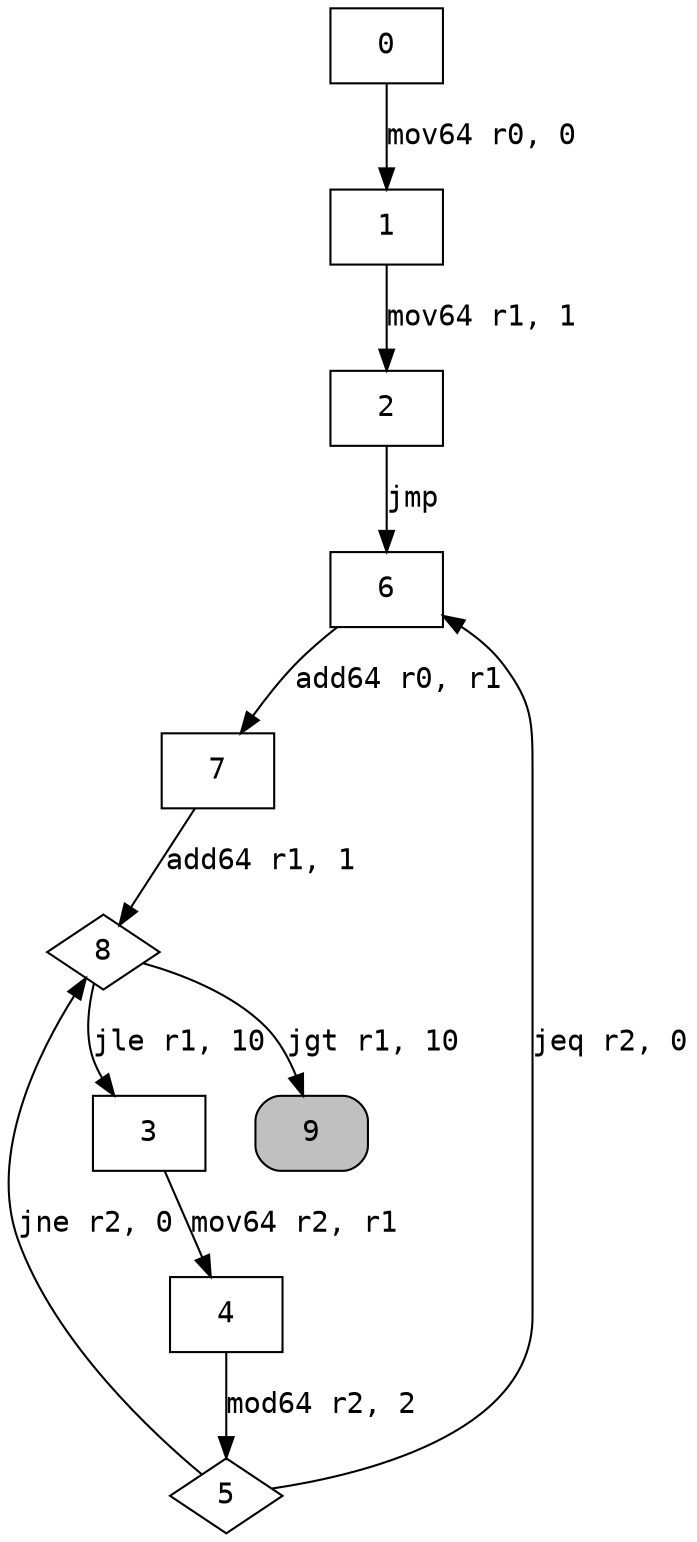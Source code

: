 digraph cfg { 
node [fontname="monospace"];
node [shape=box];
edge [fontname="monospace"];
  0 -> 1 [label="mov64 r0, 0"];
  1 -> 2 [label="mov64 r1, 1"];
  2 -> 6 [label="jmp"];
  3 -> 4 [label="mov64 r2, r1"];
  4 -> 5 [label="mod64 r2, 2"];
  5 -> 6 [label="jeq r2, 0"];
  5 -> 8 [label="jne r2, 0"];
  6 -> 7 [label="add64 r0, r1"];
  7 -> 8 [label="add64 r1, 1"];
  8 -> 9 [label="jgt r1, 10"];
  8 -> 3 [label="jle r1, 10"];
5 [shape=diamond];
8 [shape=diamond];
9 [style="rounded,filled",fillcolor=grey];
}